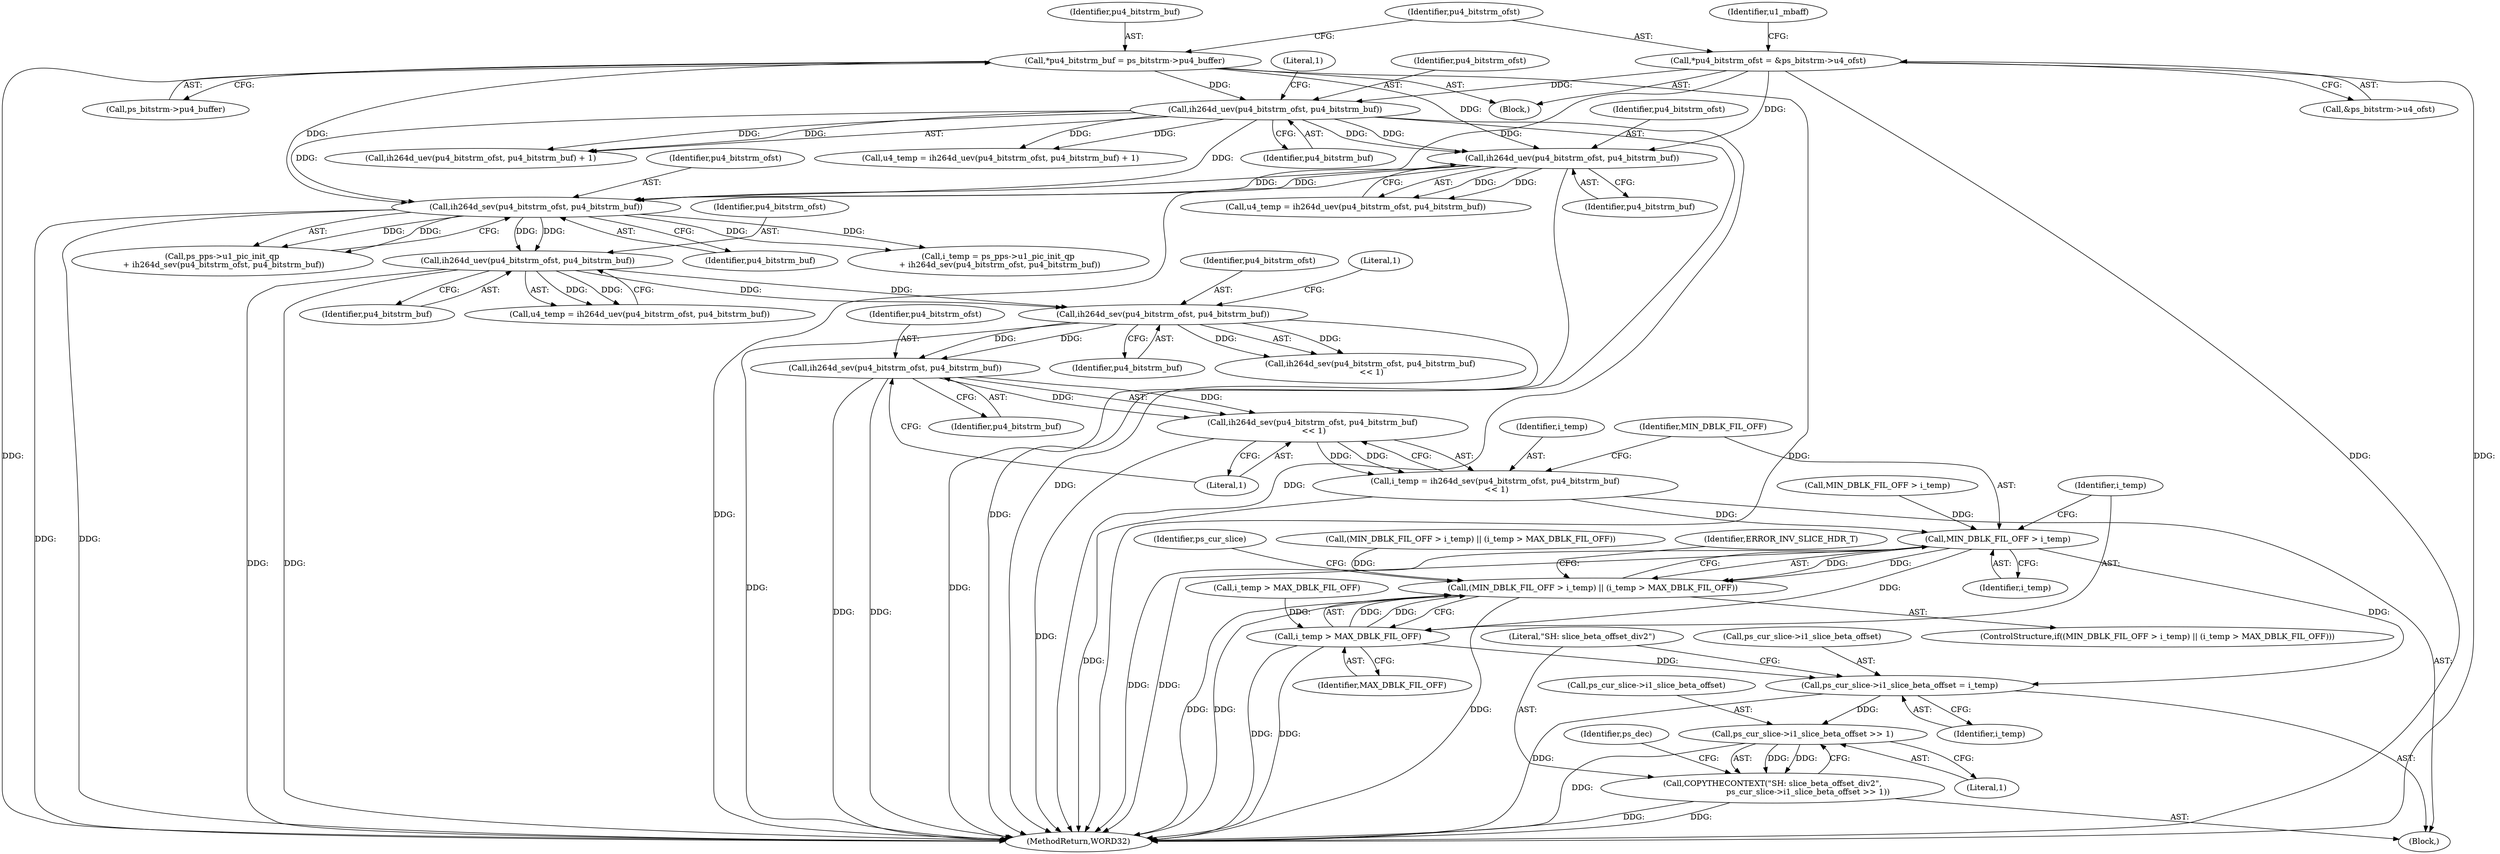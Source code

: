 digraph "0_Android_943323f1d9d3dd5c2634deb26cbe72343ca6b3db_2@pointer" {
"1000871" [label="(Call,ih264d_sev(pu4_bitstrm_ofst, pu4_bitstrm_buf))"];
"1000841" [label="(Call,ih264d_sev(pu4_bitstrm_ofst, pu4_bitstrm_buf))"];
"1000815" [label="(Call,ih264d_uev(pu4_bitstrm_ofst, pu4_bitstrm_buf))"];
"1000776" [label="(Call,ih264d_sev(pu4_bitstrm_ofst, pu4_bitstrm_buf))"];
"1000750" [label="(Call,ih264d_uev(pu4_bitstrm_ofst, pu4_bitstrm_buf))"];
"1000147" [label="(Call,*pu4_bitstrm_ofst = &ps_bitstrm->u4_ofst)"];
"1000261" [label="(Call,ih264d_uev(pu4_bitstrm_ofst, pu4_bitstrm_buf))"];
"1000141" [label="(Call,*pu4_bitstrm_buf = ps_bitstrm->pu4_buffer)"];
"1000870" [label="(Call,ih264d_sev(pu4_bitstrm_ofst, pu4_bitstrm_buf)\n << 1)"];
"1000868" [label="(Call,i_temp = ih264d_sev(pu4_bitstrm_ofst, pu4_bitstrm_buf)\n << 1)"];
"1000877" [label="(Call,MIN_DBLK_FIL_OFF > i_temp)"];
"1000876" [label="(Call,(MIN_DBLK_FIL_OFF > i_temp) || (i_temp > MAX_DBLK_FIL_OFF))"];
"1000880" [label="(Call,i_temp > MAX_DBLK_FIL_OFF)"];
"1000886" [label="(Call,ps_cur_slice->i1_slice_beta_offset = i_temp)"];
"1000893" [label="(Call,ps_cur_slice->i1_slice_beta_offset >> 1)"];
"1000891" [label="(Call,COPYTHECONTEXT(\"SH: slice_beta_offset_div2\",\n                            ps_cur_slice->i1_slice_beta_offset >> 1))"];
"1000929" [label="(Identifier,ps_dec)"];
"1000897" [label="(Literal,1)"];
"1000869" [label="(Identifier,i_temp)"];
"1000879" [label="(Identifier,i_temp)"];
"1000871" [label="(Call,ih264d_sev(pu4_bitstrm_ofst, pu4_bitstrm_buf))"];
"1000874" [label="(Literal,1)"];
"1000142" [label="(Identifier,pu4_bitstrm_buf)"];
"1000876" [label="(Call,(MIN_DBLK_FIL_OFF > i_temp) || (i_temp > MAX_DBLK_FIL_OFF))"];
"1000847" [label="(Call,MIN_DBLK_FIL_OFF > i_temp)"];
"1000263" [label="(Identifier,pu4_bitstrm_buf)"];
"1000888" [label="(Identifier,ps_cur_slice)"];
"1000891" [label="(Call,COPYTHECONTEXT(\"SH: slice_beta_offset_div2\",\n                            ps_cur_slice->i1_slice_beta_offset >> 1))"];
"1000841" [label="(Call,ih264d_sev(pu4_bitstrm_ofst, pu4_bitstrm_buf))"];
"1000893" [label="(Call,ps_cur_slice->i1_slice_beta_offset >> 1)"];
"1000846" [label="(Call,(MIN_DBLK_FIL_OFF > i_temp) || (i_temp > MAX_DBLK_FIL_OFF))"];
"1001025" [label="(MethodReturn,WORD32)"];
"1000748" [label="(Call,u4_temp = ih264d_uev(pu4_bitstrm_ofst, pu4_bitstrm_buf))"];
"1000750" [label="(Call,ih264d_uev(pu4_bitstrm_ofst, pu4_bitstrm_buf))"];
"1000777" [label="(Identifier,pu4_bitstrm_ofst)"];
"1000776" [label="(Call,ih264d_sev(pu4_bitstrm_ofst, pu4_bitstrm_buf))"];
"1000778" [label="(Identifier,pu4_bitstrm_buf)"];
"1000873" [label="(Identifier,pu4_bitstrm_buf)"];
"1000843" [label="(Identifier,pu4_bitstrm_buf)"];
"1000147" [label="(Call,*pu4_bitstrm_ofst = &ps_bitstrm->u4_ofst)"];
"1000840" [label="(Call,ih264d_sev(pu4_bitstrm_ofst, pu4_bitstrm_buf)\n << 1)"];
"1000887" [label="(Call,ps_cur_slice->i1_slice_beta_offset)"];
"1000261" [label="(Call,ih264d_uev(pu4_bitstrm_ofst, pu4_bitstrm_buf))"];
"1000842" [label="(Identifier,pu4_bitstrm_ofst)"];
"1000878" [label="(Identifier,MIN_DBLK_FIL_OFF)"];
"1000868" [label="(Call,i_temp = ih264d_sev(pu4_bitstrm_ofst, pu4_bitstrm_buf)\n << 1)"];
"1000880" [label="(Call,i_temp > MAX_DBLK_FIL_OFF)"];
"1000890" [label="(Identifier,i_temp)"];
"1000770" [label="(Call,i_temp = ps_pps->u1_pic_init_qp\n + ih264d_sev(pu4_bitstrm_ofst, pu4_bitstrm_buf))"];
"1000875" [label="(ControlStructure,if((MIN_DBLK_FIL_OFF > i_temp) || (i_temp > MAX_DBLK_FIL_OFF)))"];
"1000141" [label="(Call,*pu4_bitstrm_buf = ps_bitstrm->pu4_buffer)"];
"1000815" [label="(Call,ih264d_uev(pu4_bitstrm_ofst, pu4_bitstrm_buf))"];
"1000817" [label="(Identifier,pu4_bitstrm_buf)"];
"1000813" [label="(Call,u4_temp = ih264d_uev(pu4_bitstrm_ofst, pu4_bitstrm_buf))"];
"1000870" [label="(Call,ih264d_sev(pu4_bitstrm_ofst, pu4_bitstrm_buf)\n << 1)"];
"1000155" [label="(Identifier,u1_mbaff)"];
"1000260" [label="(Call,ih264d_uev(pu4_bitstrm_ofst, pu4_bitstrm_buf) + 1)"];
"1000837" [label="(Block,)"];
"1000872" [label="(Identifier,pu4_bitstrm_ofst)"];
"1000894" [label="(Call,ps_cur_slice->i1_slice_beta_offset)"];
"1000149" [label="(Call,&ps_bitstrm->u4_ofst)"];
"1000881" [label="(Identifier,i_temp)"];
"1000850" [label="(Call,i_temp > MAX_DBLK_FIL_OFF)"];
"1000772" [label="(Call,ps_pps->u1_pic_init_qp\n + ih264d_sev(pu4_bitstrm_ofst, pu4_bitstrm_buf))"];
"1000143" [label="(Call,ps_bitstrm->pu4_buffer)"];
"1000264" [label="(Literal,1)"];
"1000262" [label="(Identifier,pu4_bitstrm_ofst)"];
"1000121" [label="(Block,)"];
"1000882" [label="(Identifier,MAX_DBLK_FIL_OFF)"];
"1000885" [label="(Identifier,ERROR_INV_SLICE_HDR_T)"];
"1000877" [label="(Call,MIN_DBLK_FIL_OFF > i_temp)"];
"1000752" [label="(Identifier,pu4_bitstrm_buf)"];
"1000751" [label="(Identifier,pu4_bitstrm_ofst)"];
"1000844" [label="(Literal,1)"];
"1000886" [label="(Call,ps_cur_slice->i1_slice_beta_offset = i_temp)"];
"1000892" [label="(Literal,\"SH: slice_beta_offset_div2\")"];
"1000148" [label="(Identifier,pu4_bitstrm_ofst)"];
"1000258" [label="(Call,u4_temp = ih264d_uev(pu4_bitstrm_ofst, pu4_bitstrm_buf) + 1)"];
"1000816" [label="(Identifier,pu4_bitstrm_ofst)"];
"1000871" -> "1000870"  [label="AST: "];
"1000871" -> "1000873"  [label="CFG: "];
"1000872" -> "1000871"  [label="AST: "];
"1000873" -> "1000871"  [label="AST: "];
"1000874" -> "1000871"  [label="CFG: "];
"1000871" -> "1001025"  [label="DDG: "];
"1000871" -> "1001025"  [label="DDG: "];
"1000871" -> "1000870"  [label="DDG: "];
"1000871" -> "1000870"  [label="DDG: "];
"1000841" -> "1000871"  [label="DDG: "];
"1000841" -> "1000871"  [label="DDG: "];
"1000841" -> "1000840"  [label="AST: "];
"1000841" -> "1000843"  [label="CFG: "];
"1000842" -> "1000841"  [label="AST: "];
"1000843" -> "1000841"  [label="AST: "];
"1000844" -> "1000841"  [label="CFG: "];
"1000841" -> "1001025"  [label="DDG: "];
"1000841" -> "1001025"  [label="DDG: "];
"1000841" -> "1000840"  [label="DDG: "];
"1000841" -> "1000840"  [label="DDG: "];
"1000815" -> "1000841"  [label="DDG: "];
"1000815" -> "1000841"  [label="DDG: "];
"1000815" -> "1000813"  [label="AST: "];
"1000815" -> "1000817"  [label="CFG: "];
"1000816" -> "1000815"  [label="AST: "];
"1000817" -> "1000815"  [label="AST: "];
"1000813" -> "1000815"  [label="CFG: "];
"1000815" -> "1001025"  [label="DDG: "];
"1000815" -> "1001025"  [label="DDG: "];
"1000815" -> "1000813"  [label="DDG: "];
"1000815" -> "1000813"  [label="DDG: "];
"1000776" -> "1000815"  [label="DDG: "];
"1000776" -> "1000815"  [label="DDG: "];
"1000776" -> "1000772"  [label="AST: "];
"1000776" -> "1000778"  [label="CFG: "];
"1000777" -> "1000776"  [label="AST: "];
"1000778" -> "1000776"  [label="AST: "];
"1000772" -> "1000776"  [label="CFG: "];
"1000776" -> "1001025"  [label="DDG: "];
"1000776" -> "1001025"  [label="DDG: "];
"1000776" -> "1000770"  [label="DDG: "];
"1000776" -> "1000770"  [label="DDG: "];
"1000776" -> "1000772"  [label="DDG: "];
"1000776" -> "1000772"  [label="DDG: "];
"1000750" -> "1000776"  [label="DDG: "];
"1000750" -> "1000776"  [label="DDG: "];
"1000147" -> "1000776"  [label="DDG: "];
"1000261" -> "1000776"  [label="DDG: "];
"1000261" -> "1000776"  [label="DDG: "];
"1000141" -> "1000776"  [label="DDG: "];
"1000750" -> "1000748"  [label="AST: "];
"1000750" -> "1000752"  [label="CFG: "];
"1000751" -> "1000750"  [label="AST: "];
"1000752" -> "1000750"  [label="AST: "];
"1000748" -> "1000750"  [label="CFG: "];
"1000750" -> "1001025"  [label="DDG: "];
"1000750" -> "1001025"  [label="DDG: "];
"1000750" -> "1000748"  [label="DDG: "];
"1000750" -> "1000748"  [label="DDG: "];
"1000147" -> "1000750"  [label="DDG: "];
"1000261" -> "1000750"  [label="DDG: "];
"1000261" -> "1000750"  [label="DDG: "];
"1000141" -> "1000750"  [label="DDG: "];
"1000147" -> "1000121"  [label="AST: "];
"1000147" -> "1000149"  [label="CFG: "];
"1000148" -> "1000147"  [label="AST: "];
"1000149" -> "1000147"  [label="AST: "];
"1000155" -> "1000147"  [label="CFG: "];
"1000147" -> "1001025"  [label="DDG: "];
"1000147" -> "1001025"  [label="DDG: "];
"1000147" -> "1000261"  [label="DDG: "];
"1000261" -> "1000260"  [label="AST: "];
"1000261" -> "1000263"  [label="CFG: "];
"1000262" -> "1000261"  [label="AST: "];
"1000263" -> "1000261"  [label="AST: "];
"1000264" -> "1000261"  [label="CFG: "];
"1000261" -> "1001025"  [label="DDG: "];
"1000261" -> "1001025"  [label="DDG: "];
"1000261" -> "1000258"  [label="DDG: "];
"1000261" -> "1000258"  [label="DDG: "];
"1000261" -> "1000260"  [label="DDG: "];
"1000261" -> "1000260"  [label="DDG: "];
"1000141" -> "1000261"  [label="DDG: "];
"1000141" -> "1000121"  [label="AST: "];
"1000141" -> "1000143"  [label="CFG: "];
"1000142" -> "1000141"  [label="AST: "];
"1000143" -> "1000141"  [label="AST: "];
"1000148" -> "1000141"  [label="CFG: "];
"1000141" -> "1001025"  [label="DDG: "];
"1000141" -> "1001025"  [label="DDG: "];
"1000870" -> "1000868"  [label="AST: "];
"1000870" -> "1000874"  [label="CFG: "];
"1000874" -> "1000870"  [label="AST: "];
"1000868" -> "1000870"  [label="CFG: "];
"1000870" -> "1001025"  [label="DDG: "];
"1000870" -> "1000868"  [label="DDG: "];
"1000870" -> "1000868"  [label="DDG: "];
"1000868" -> "1000837"  [label="AST: "];
"1000869" -> "1000868"  [label="AST: "];
"1000878" -> "1000868"  [label="CFG: "];
"1000868" -> "1001025"  [label="DDG: "];
"1000868" -> "1000877"  [label="DDG: "];
"1000877" -> "1000876"  [label="AST: "];
"1000877" -> "1000879"  [label="CFG: "];
"1000878" -> "1000877"  [label="AST: "];
"1000879" -> "1000877"  [label="AST: "];
"1000881" -> "1000877"  [label="CFG: "];
"1000876" -> "1000877"  [label="CFG: "];
"1000877" -> "1001025"  [label="DDG: "];
"1000877" -> "1001025"  [label="DDG: "];
"1000877" -> "1000876"  [label="DDG: "];
"1000877" -> "1000876"  [label="DDG: "];
"1000847" -> "1000877"  [label="DDG: "];
"1000877" -> "1000880"  [label="DDG: "];
"1000877" -> "1000886"  [label="DDG: "];
"1000876" -> "1000875"  [label="AST: "];
"1000876" -> "1000880"  [label="CFG: "];
"1000880" -> "1000876"  [label="AST: "];
"1000885" -> "1000876"  [label="CFG: "];
"1000888" -> "1000876"  [label="CFG: "];
"1000876" -> "1001025"  [label="DDG: "];
"1000876" -> "1001025"  [label="DDG: "];
"1000876" -> "1001025"  [label="DDG: "];
"1000880" -> "1000876"  [label="DDG: "];
"1000880" -> "1000876"  [label="DDG: "];
"1000846" -> "1000876"  [label="DDG: "];
"1000880" -> "1000882"  [label="CFG: "];
"1000881" -> "1000880"  [label="AST: "];
"1000882" -> "1000880"  [label="AST: "];
"1000880" -> "1001025"  [label="DDG: "];
"1000880" -> "1001025"  [label="DDG: "];
"1000850" -> "1000880"  [label="DDG: "];
"1000880" -> "1000886"  [label="DDG: "];
"1000886" -> "1000837"  [label="AST: "];
"1000886" -> "1000890"  [label="CFG: "];
"1000887" -> "1000886"  [label="AST: "];
"1000890" -> "1000886"  [label="AST: "];
"1000892" -> "1000886"  [label="CFG: "];
"1000886" -> "1001025"  [label="DDG: "];
"1000886" -> "1000893"  [label="DDG: "];
"1000893" -> "1000891"  [label="AST: "];
"1000893" -> "1000897"  [label="CFG: "];
"1000894" -> "1000893"  [label="AST: "];
"1000897" -> "1000893"  [label="AST: "];
"1000891" -> "1000893"  [label="CFG: "];
"1000893" -> "1001025"  [label="DDG: "];
"1000893" -> "1000891"  [label="DDG: "];
"1000893" -> "1000891"  [label="DDG: "];
"1000891" -> "1000837"  [label="AST: "];
"1000892" -> "1000891"  [label="AST: "];
"1000929" -> "1000891"  [label="CFG: "];
"1000891" -> "1001025"  [label="DDG: "];
"1000891" -> "1001025"  [label="DDG: "];
}
